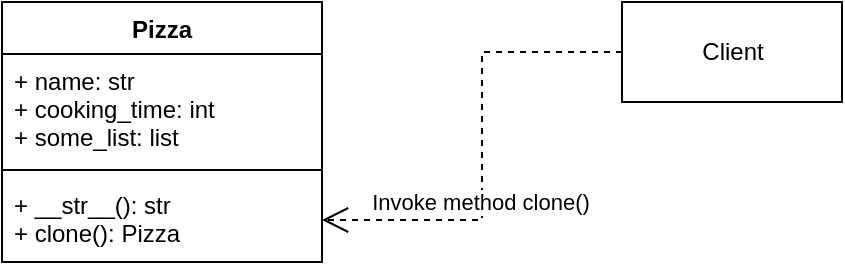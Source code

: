 <mxfile version="13.7.9" type="embed"><diagram id="C5RBs43oDa-KdzZeNtuy" name="Page-1"><mxGraphModel dx="1030" dy="402" grid="1" gridSize="10" guides="1" tooltips="1" connect="1" arrows="1" fold="1" page="1" pageScale="1" pageWidth="827" pageHeight="1169" math="0" shadow="0"><root><mxCell id="WIyWlLk6GJQsqaUBKTNV-0"/><mxCell id="WIyWlLk6GJQsqaUBKTNV-1" parent="WIyWlLk6GJQsqaUBKTNV-0"/><mxCell id="qY6dVdnBMb6mZ9kPGeWk-0" value="Pizza" style="swimlane;fontStyle=1;align=center;verticalAlign=top;childLayout=stackLayout;horizontal=1;startSize=26;horizontalStack=0;resizeParent=1;resizeParentMax=0;resizeLast=0;collapsible=1;marginBottom=0;" parent="WIyWlLk6GJQsqaUBKTNV-1" vertex="1"><mxGeometry x="20" y="50" width="160" height="130" as="geometry"/></mxCell><mxCell id="qY6dVdnBMb6mZ9kPGeWk-1" value="+ name: str&#10;+ cooking_time: int&#10;+ some_list: list" style="text;strokeColor=none;fillColor=none;align=left;verticalAlign=top;spacingLeft=4;spacingRight=4;overflow=hidden;rotatable=0;points=[[0,0.5],[1,0.5]];portConstraint=eastwest;" parent="qY6dVdnBMb6mZ9kPGeWk-0" vertex="1"><mxGeometry y="26" width="160" height="54" as="geometry"/></mxCell><mxCell id="qY6dVdnBMb6mZ9kPGeWk-2" value="" style="line;strokeWidth=1;fillColor=none;align=left;verticalAlign=middle;spacingTop=-1;spacingLeft=3;spacingRight=3;rotatable=0;labelPosition=right;points=[];portConstraint=eastwest;" parent="qY6dVdnBMb6mZ9kPGeWk-0" vertex="1"><mxGeometry y="80" width="160" height="8" as="geometry"/></mxCell><mxCell id="qY6dVdnBMb6mZ9kPGeWk-3" value="+ __str__(): str&#10;+ clone(): Pizza" style="text;strokeColor=none;fillColor=none;align=left;verticalAlign=top;spacingLeft=4;spacingRight=4;overflow=hidden;rotatable=0;points=[[0,0.5],[1,0.5]];portConstraint=eastwest;" parent="qY6dVdnBMb6mZ9kPGeWk-0" vertex="1"><mxGeometry y="88" width="160" height="42" as="geometry"/></mxCell><mxCell id="qY6dVdnBMb6mZ9kPGeWk-4" value="Client" style="html=1;" parent="WIyWlLk6GJQsqaUBKTNV-1" vertex="1"><mxGeometry x="330" y="50" width="110" height="50" as="geometry"/></mxCell><mxCell id="qY6dVdnBMb6mZ9kPGeWk-5" style="edgeStyle=orthogonalEdgeStyle;rounded=0;orthogonalLoop=1;jettySize=auto;html=1;exitX=0;exitY=0.5;exitDx=0;exitDy=0;endSize=11;startSize=11;endArrow=open;endFill=0;dashed=1;entryX=1;entryY=0.5;entryDx=0;entryDy=0;" parent="WIyWlLk6GJQsqaUBKTNV-1" source="qY6dVdnBMb6mZ9kPGeWk-4" target="qY6dVdnBMb6mZ9kPGeWk-3" edge="1"><mxGeometry relative="1" as="geometry"><mxPoint x="489.2" y="80.049" as="sourcePoint"/><mxPoint x="460" y="168" as="targetPoint"/></mxGeometry></mxCell><mxCell id="qY6dVdnBMb6mZ9kPGeWk-6" value="Invoke method clone()" style="edgeLabel;html=1;align=center;verticalAlign=middle;resizable=0;points=[];" parent="qY6dVdnBMb6mZ9kPGeWk-5" vertex="1" connectable="0"><mxGeometry x="0.241" y="-2" relative="1" as="geometry"><mxPoint x="1" as="offset"/></mxGeometry></mxCell></root></mxGraphModel></diagram></mxfile>